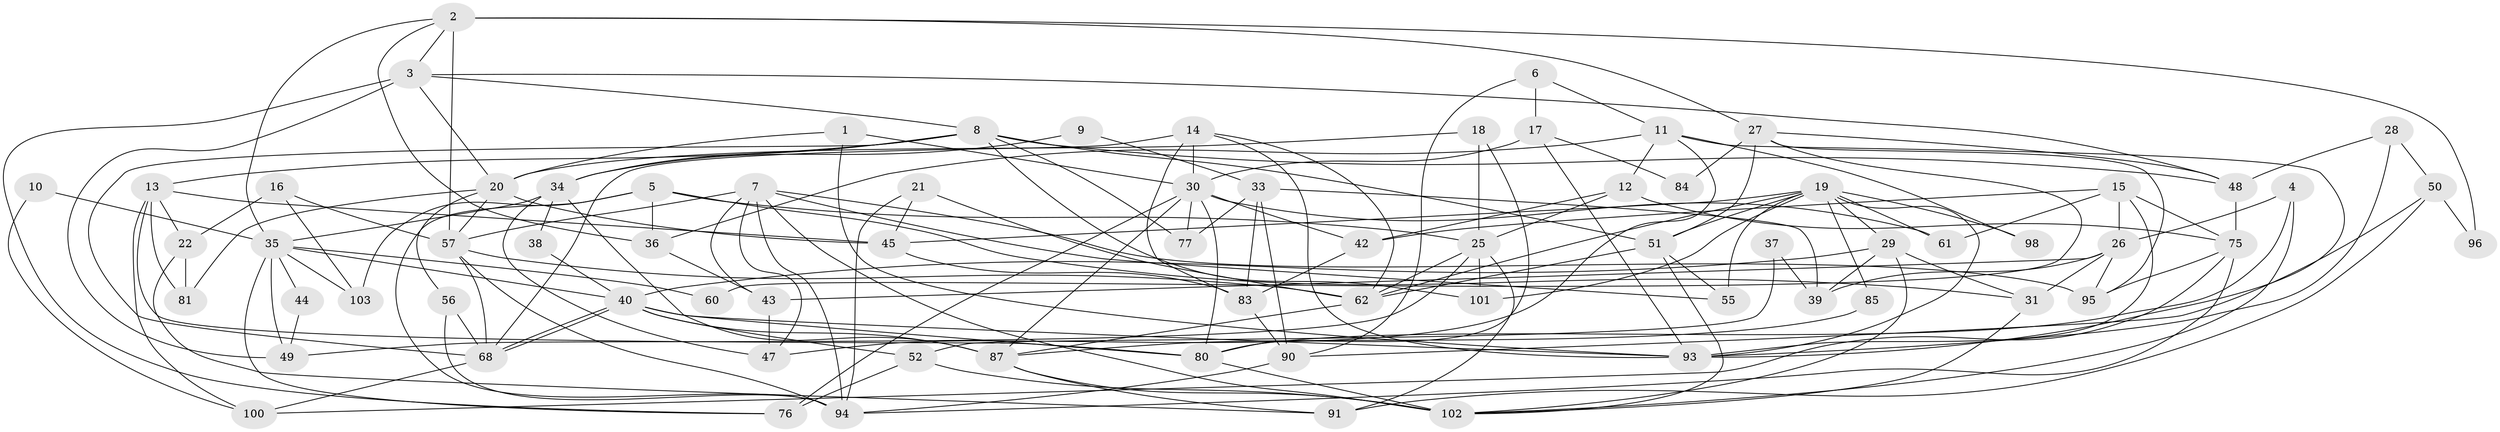 // Generated by graph-tools (version 1.1) at 2025/23/03/03/25 07:23:58]
// undirected, 74 vertices, 174 edges
graph export_dot {
graph [start="1"]
  node [color=gray90,style=filled];
  1;
  2 [super="+63"];
  3 [super="+32"];
  4;
  5 [super="+74"];
  6;
  7 [super="+67"];
  8 [super="+24"];
  9;
  10;
  11;
  12;
  13 [super="+54"];
  14 [super="+97"];
  15 [super="+41"];
  16;
  17 [super="+69"];
  18 [super="+59"];
  19 [super="+64"];
  20 [super="+23"];
  21;
  22;
  25;
  26 [super="+46"];
  27 [super="+70"];
  28;
  29 [super="+72"];
  30 [super="+53"];
  31;
  33 [super="+73"];
  34;
  35 [super="+106"];
  36;
  37;
  38;
  39;
  40 [super="+99"];
  42;
  43 [super="+78"];
  44;
  45 [super="+71"];
  47;
  48;
  49 [super="+58"];
  50 [super="+79"];
  51 [super="+66"];
  52 [super="+82"];
  55;
  56;
  57 [super="+92"];
  60;
  61 [super="+88"];
  62 [super="+65"];
  68 [super="+86"];
  75;
  76;
  77;
  80 [super="+89"];
  81;
  83;
  84;
  85;
  87 [super="+104"];
  90;
  91;
  93;
  94 [super="+105"];
  95;
  96;
  98;
  100;
  101;
  102;
  103;
  1 -- 93;
  1 -- 20;
  1 -- 30;
  2 -- 36;
  2 -- 96;
  2 -- 35;
  2 -- 27 [weight=2];
  2 -- 3;
  2 -- 57;
  3 -- 48;
  3 -- 8;
  3 -- 76;
  3 -- 20;
  3 -- 49;
  4 -- 80;
  4 -- 102;
  4 -- 26;
  5 -- 25;
  5 -- 31;
  5 -- 36;
  5 -- 103;
  5 -- 94 [weight=2];
  6 -- 11;
  6 -- 90;
  6 -- 17;
  7 -- 57;
  7 -- 102;
  7 -- 47;
  7 -- 55;
  7 -- 95;
  7 -- 43;
  7 -- 94;
  8 -- 68;
  8 -- 13;
  8 -- 48;
  8 -- 101;
  8 -- 34;
  8 -- 51;
  8 -- 77;
  9 -- 33;
  9 -- 34;
  10 -- 100;
  10 -- 35;
  11 -- 36;
  11 -- 93;
  11 -- 12;
  11 -- 47;
  11 -- 98;
  12 -- 25;
  12 -- 42;
  12 -- 75;
  13 -- 100;
  13 -- 22;
  13 -- 80;
  13 -- 81;
  13 -- 45;
  14 -- 93;
  14 -- 83;
  14 -- 30;
  14 -- 62;
  14 -- 68;
  15 -- 42;
  15 -- 75;
  15 -- 26;
  15 -- 61;
  15 -- 93;
  16 -- 103;
  16 -- 22;
  16 -- 57;
  17 -- 84;
  17 -- 93;
  17 -- 30;
  18 -- 25;
  18 -- 20;
  18 -- 80;
  19 -- 29;
  19 -- 85;
  19 -- 98;
  19 -- 101;
  19 -- 45;
  19 -- 51;
  19 -- 55;
  19 -- 93;
  19 -- 62;
  19 -- 61;
  20 -- 56;
  20 -- 81;
  20 -- 45;
  20 -- 57;
  21 -- 45;
  21 -- 62;
  21 -- 94;
  22 -- 81;
  22 -- 91;
  25 -- 101;
  25 -- 49;
  25 -- 91;
  25 -- 62;
  26 -- 39;
  26 -- 95;
  26 -- 43;
  26 -- 31;
  27 -- 60;
  27 -- 84;
  27 -- 48;
  27 -- 95;
  27 -- 51;
  28 -- 48;
  28 -- 93;
  28 -- 50;
  29 -- 39;
  29 -- 102;
  29 -- 31;
  29 -- 40;
  30 -- 76;
  30 -- 42;
  30 -- 61;
  30 -- 77;
  30 -- 87;
  30 -- 80;
  31 -- 102;
  33 -- 77;
  33 -- 90;
  33 -- 83;
  33 -- 39;
  34 -- 47;
  34 -- 38;
  34 -- 87;
  34 -- 35;
  35 -- 76;
  35 -- 44;
  35 -- 60;
  35 -- 103;
  35 -- 40;
  35 -- 49;
  36 -- 43;
  37 -- 39;
  37 -- 52;
  38 -- 40;
  40 -- 68;
  40 -- 68;
  40 -- 93;
  40 -- 80;
  40 -- 52;
  40 -- 87;
  42 -- 83;
  43 -- 47;
  44 -- 49;
  45 -- 83;
  48 -- 75;
  50 -- 90;
  50 -- 96;
  50 -- 91;
  51 -- 102;
  51 -- 55;
  51 -- 62;
  52 -- 102;
  52 -- 76 [weight=2];
  56 -- 68;
  56 -- 94;
  57 -- 62;
  57 -- 68;
  57 -- 94;
  62 -- 87;
  68 -- 100;
  75 -- 95;
  75 -- 94;
  75 -- 100;
  80 -- 102;
  83 -- 90;
  85 -- 87;
  87 -- 91;
  87 -- 102;
  90 -- 94;
}
